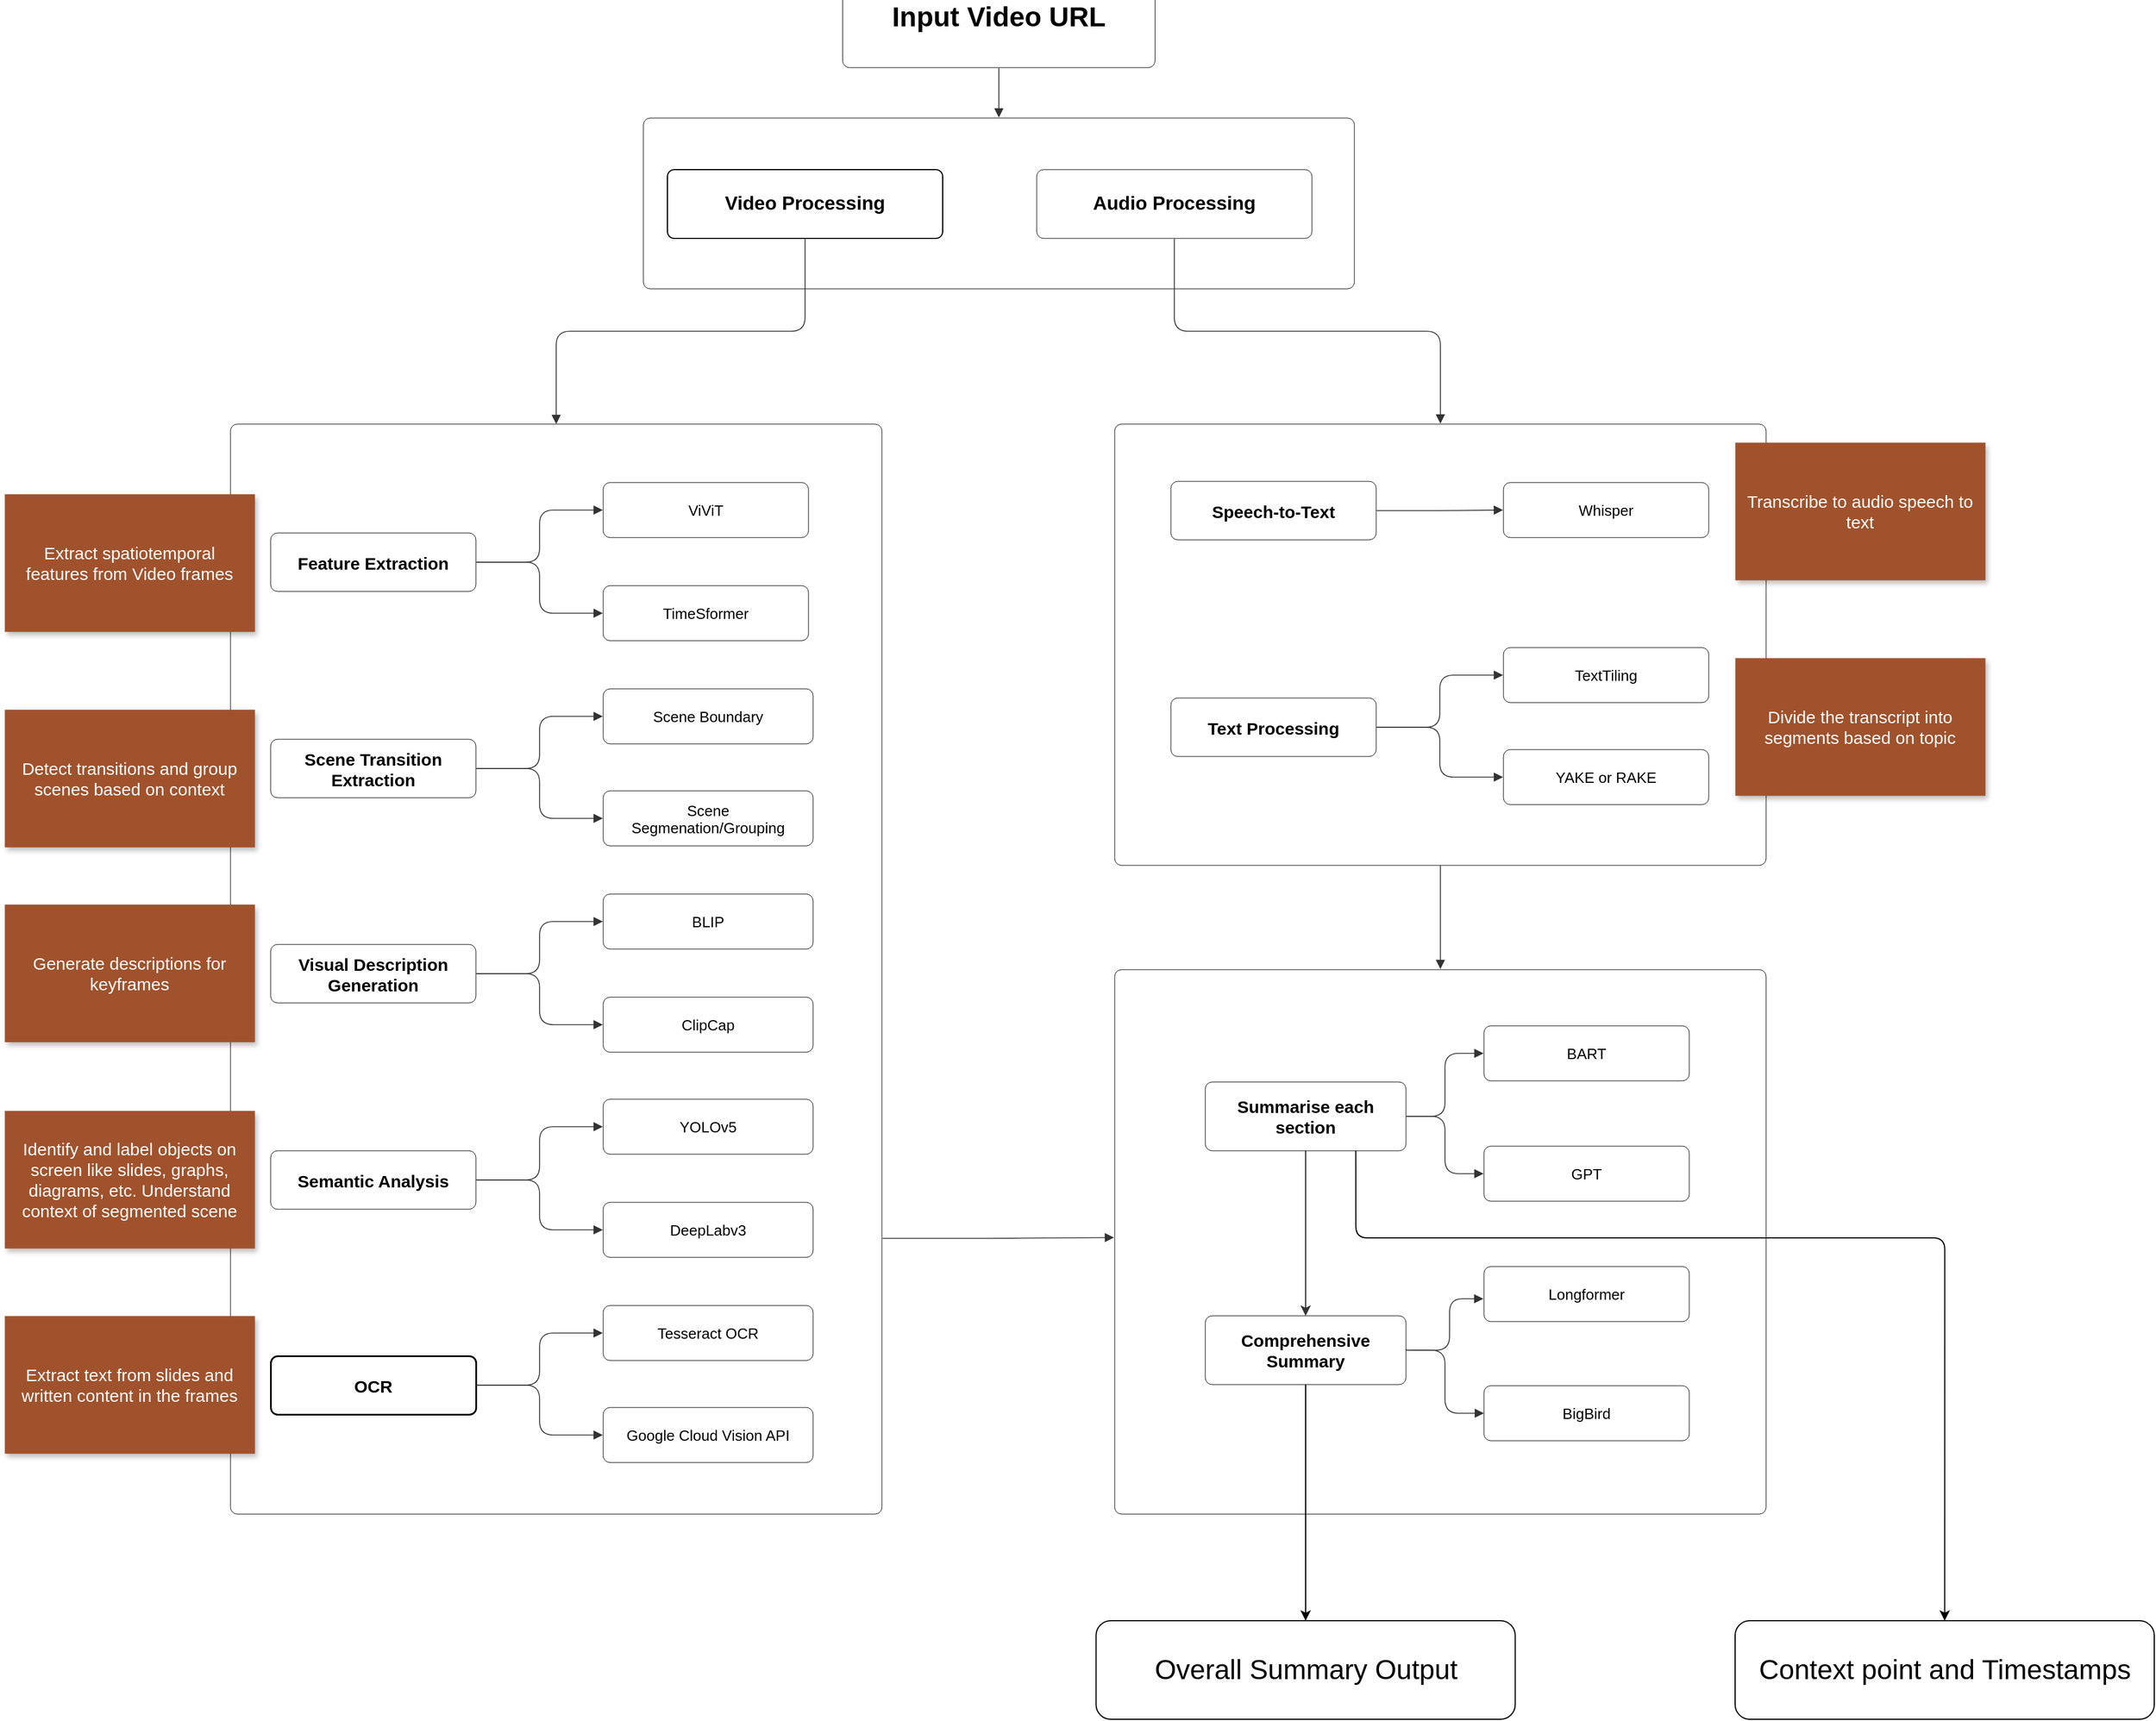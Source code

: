 <mxfile version="24.7.16">
  <diagram name="Page-1" id="b520641d-4fe3-3701-9064-5fc419738815">
    <mxGraphModel dx="2951" dy="3381" grid="1" gridSize="10" guides="1" tooltips="1" connect="1" arrows="1" fold="1" page="1" pageScale="1" pageWidth="2100" pageHeight="1800" background="none" math="0" shadow="0">
      <root>
        <mxCell id="0" />
        <mxCell id="1" parent="0" />
        <mxCell id="lHBmws43RmX4FeEKEsK7-61" value="&lt;font style=&quot;font-size: 24px;&quot;&gt;Input Video URL&lt;/font&gt;" style="html=1;overflow=block;blockSpacing=1;whiteSpace=wrap;fontSize=16.7;fontStyle=1;align=center;spacing=3.8;strokeColor=#000000;rounded=1;absoluteArcSize=1;arcSize=12;fillColor=none;strokeWidth=NaN;lucidId=2M2aBygYLxwU;" parent="1" vertex="1">
          <mxGeometry x="880.8" y="-1690" width="272.39" height="89" as="geometry" />
        </mxCell>
        <mxCell id="lHBmws43RmX4FeEKEsK7-62" value="" style="html=1;overflow=block;blockSpacing=1;whiteSpace=wrap;fontSize=13;align=center;spacing=3.8;strokeColor=#000000;rounded=1;absoluteArcSize=1;arcSize=12;fillColor=none;strokeWidth=NaN;lucidId=WN2alzcBAzDW;" parent="1" vertex="1">
          <mxGeometry x="707" y="-1557" width="620" height="149" as="geometry" />
        </mxCell>
        <mxCell id="lHBmws43RmX4FeEKEsK7-63" value="" style="html=1;jettySize=18;whiteSpace=wrap;fontSize=13;strokeColor=#333333;strokeOpacity=100;strokeWidth=0.8;rounded=1;arcSize=24;edgeStyle=orthogonalEdgeStyle;startArrow=none;endArrow=block;endFill=1;exitX=0.5;exitY=1.006;exitPerimeter=0;entryX=0.5;entryY=-0.003;entryPerimeter=0;lucidId=9N2aXuCiGTHL;" parent="1" source="lHBmws43RmX4FeEKEsK7-61" target="lHBmws43RmX4FeEKEsK7-62" edge="1">
          <mxGeometry width="100" height="100" relative="1" as="geometry">
            <Array as="points" />
          </mxGeometry>
        </mxCell>
        <mxCell id="lHBmws43RmX4FeEKEsK7-64" value="Video Processing" style="html=1;overflow=block;blockSpacing=1;whiteSpace=wrap;fontSize=16.7;fontStyle=1;align=center;spacing=3.8;strokeColor=#000000;rounded=1;absoluteArcSize=1;arcSize=12;fillColor=none;strokeWidth=1;lucidId=pO2aqZgcHyE-;" parent="1" vertex="1">
          <mxGeometry x="728" y="-1512" width="240" height="60" as="geometry" />
        </mxCell>
        <mxCell id="lHBmws43RmX4FeEKEsK7-65" value="Audio Processing" style="html=1;overflow=block;blockSpacing=1;whiteSpace=wrap;fontSize=16.7;fontStyle=1;align=center;spacing=3.8;strokeColor=#000000;rounded=1;absoluteArcSize=1;arcSize=12;fillColor=none;strokeWidth=NaN;lucidId=tO2a3v7LNHiK;" parent="1" vertex="1">
          <mxGeometry x="1050" y="-1512" width="240" height="60" as="geometry" />
        </mxCell>
        <mxCell id="lHBmws43RmX4FeEKEsK7-66" value="" style="html=1;overflow=block;blockSpacing=1;whiteSpace=wrap;fontSize=13;align=center;spacing=3.8;strokeColor=#000000;rounded=1;absoluteArcSize=1;arcSize=12;fillColor=none;strokeWidth=NaN;lucidId=sR2aE20I_uiT;" parent="1" vertex="1">
          <mxGeometry x="347" y="-1290" width="568" height="951" as="geometry" />
        </mxCell>
        <mxCell id="lHBmws43RmX4FeEKEsK7-67" value="" style="html=1;jettySize=18;whiteSpace=wrap;fontSize=13;strokeColor=#333333;strokeOpacity=100;strokeWidth=0.8;rounded=1;arcSize=24;edgeStyle=orthogonalEdgeStyle;startArrow=none;endArrow=block;endFill=1;exitX=0.5;exitY=1.006;exitPerimeter=0;entryX=0.5;entryY=0;entryPerimeter=0;lucidId=VR2ahcO9vY48;" parent="1" source="lHBmws43RmX4FeEKEsK7-64" target="lHBmws43RmX4FeEKEsK7-66" edge="1">
          <mxGeometry width="100" height="100" relative="1" as="geometry">
            <Array as="points" />
          </mxGeometry>
        </mxCell>
        <mxCell id="lHBmws43RmX4FeEKEsK7-68" value="&lt;font&gt;Feature Extraction&lt;/font&gt;" style="html=1;overflow=block;blockSpacing=1;whiteSpace=wrap;fontSize=15;fontStyle=1;align=center;spacing=3.8;strokeColor=#000000;rounded=1;absoluteArcSize=1;arcSize=12;fillColor=none;strokeWidth=NaN;lucidId=kS2a.I0Gfqvz;fontColor=#000000;" parent="1" vertex="1">
          <mxGeometry x="382" y="-1195" width="179" height="51" as="geometry" />
        </mxCell>
        <mxCell id="lHBmws43RmX4FeEKEsK7-69" value="&lt;font&gt;ViViT&lt;/font&gt;" style="html=1;overflow=block;blockSpacing=1;whiteSpace=wrap;fontSize=13;align=center;spacing=9;strokeColor=#000000;rounded=1;absoluteArcSize=1;arcSize=12;fillColor=none;strokeWidth=NaN;lucidId=jU2aZs8KV6K8;fontColor=#000000;" parent="1" vertex="1">
          <mxGeometry x="672" y="-1239" width="179" height="48" as="geometry" />
        </mxCell>
        <mxCell id="lHBmws43RmX4FeEKEsK7-70" value="&lt;font&gt;TimeSformer&lt;/font&gt;" style="html=1;overflow=block;blockSpacing=1;whiteSpace=wrap;fontSize=13;align=center;spacing=9;strokeColor=#000000;rounded=1;absoluteArcSize=1;arcSize=12;fillColor=none;strokeWidth=NaN;lucidId=wU2aGN~_V8jF;fontColor=#000000;" parent="1" vertex="1">
          <mxGeometry x="672" y="-1149" width="179" height="48" as="geometry" />
        </mxCell>
        <mxCell id="lHBmws43RmX4FeEKEsK7-71" value="" style="html=1;jettySize=18;whiteSpace=wrap;fontSize=13;strokeColor=#333333;strokeOpacity=100;strokeWidth=0.8;rounded=1;arcSize=24;edgeStyle=orthogonalEdgeStyle;startArrow=none;endArrow=block;endFill=1;exitX=1.002;exitY=0.5;exitPerimeter=0;entryX=-0.002;entryY=0.5;entryPerimeter=0;lucidId=WU2aK29rMJ15;" parent="1" source="lHBmws43RmX4FeEKEsK7-68" target="lHBmws43RmX4FeEKEsK7-69" edge="1">
          <mxGeometry width="100" height="100" relative="1" as="geometry">
            <Array as="points" />
          </mxGeometry>
        </mxCell>
        <mxCell id="lHBmws43RmX4FeEKEsK7-72" value="" style="html=1;jettySize=18;whiteSpace=wrap;fontSize=13;strokeColor=#333333;strokeOpacity=100;strokeWidth=0.8;rounded=1;arcSize=24;edgeStyle=orthogonalEdgeStyle;startArrow=none;endArrow=block;endFill=1;exitX=1.002;exitY=0.5;exitPerimeter=0;entryX=-0.002;entryY=0.5;entryPerimeter=0;lucidId=3U2aQPRI.9GB;" parent="1" source="lHBmws43RmX4FeEKEsK7-68" target="lHBmws43RmX4FeEKEsK7-70" edge="1">
          <mxGeometry width="100" height="100" relative="1" as="geometry">
            <Array as="points" />
          </mxGeometry>
        </mxCell>
        <mxCell id="lHBmws43RmX4FeEKEsK7-73" value="&lt;font&gt;Scene Transition Extraction&lt;/font&gt;" style="html=1;overflow=block;blockSpacing=1;whiteSpace=wrap;fontSize=15;fontStyle=1;align=center;spacing=3.8;strokeColor=#000000;rounded=1;absoluteArcSize=1;arcSize=12;fillColor=none;strokeWidth=NaN;lucidId=BV2aRDwVgUjq;fontColor=#000000;" parent="1" vertex="1">
          <mxGeometry x="382" y="-1015" width="179" height="51" as="geometry" />
        </mxCell>
        <mxCell id="lHBmws43RmX4FeEKEsK7-74" value="&lt;font&gt;Scene Boundary&lt;/font&gt;" style="html=1;overflow=block;blockSpacing=1;whiteSpace=wrap;fontSize=13;align=center;spacing=9;strokeColor=#000000;rounded=1;absoluteArcSize=1;arcSize=12;fillColor=none;strokeWidth=NaN;lucidId=BV2aIb8Cdu6E;fontColor=#000000;" parent="1" vertex="1">
          <mxGeometry x="672" y="-1059" width="183" height="48" as="geometry" />
        </mxCell>
        <mxCell id="lHBmws43RmX4FeEKEsK7-75" value="&lt;font&gt;Scene Segmenation/Grouping&lt;/font&gt;" style="html=1;overflow=block;blockSpacing=1;whiteSpace=wrap;fontSize=13;align=center;spacing=9;strokeColor=#000000;rounded=1;absoluteArcSize=1;arcSize=12;fillColor=none;strokeWidth=NaN;lucidId=BV2a.MTSh2SR;fontColor=#000000;" parent="1" vertex="1">
          <mxGeometry x="672" y="-970" width="183" height="48" as="geometry" />
        </mxCell>
        <mxCell id="lHBmws43RmX4FeEKEsK7-76" value="" style="html=1;jettySize=18;whiteSpace=wrap;fontSize=13;strokeColor=#333333;strokeOpacity=100;strokeWidth=0.8;rounded=1;arcSize=24;edgeStyle=orthogonalEdgeStyle;startArrow=none;endArrow=block;endFill=1;exitX=1.002;exitY=0.5;exitPerimeter=0;entryX=-0.002;entryY=0.5;entryPerimeter=0;lucidId=BV2awWoPCDC0;" parent="1" source="lHBmws43RmX4FeEKEsK7-73" target="lHBmws43RmX4FeEKEsK7-74" edge="1">
          <mxGeometry width="100" height="100" relative="1" as="geometry">
            <Array as="points" />
          </mxGeometry>
        </mxCell>
        <mxCell id="lHBmws43RmX4FeEKEsK7-77" value="" style="html=1;jettySize=18;whiteSpace=wrap;fontSize=13;strokeColor=#333333;strokeOpacity=100;strokeWidth=0.8;rounded=1;arcSize=24;edgeStyle=orthogonalEdgeStyle;startArrow=none;endArrow=block;endFill=1;exitX=1.002;exitY=0.5;exitPerimeter=0;entryX=-0.002;entryY=0.5;entryPerimeter=0;lucidId=BV2afDwxD7yK;" parent="1" source="lHBmws43RmX4FeEKEsK7-73" target="lHBmws43RmX4FeEKEsK7-75" edge="1">
          <mxGeometry width="100" height="100" relative="1" as="geometry">
            <Array as="points" />
          </mxGeometry>
        </mxCell>
        <mxCell id="lHBmws43RmX4FeEKEsK7-78" value="&lt;font&gt;Visual Description Generation&lt;/font&gt;" style="html=1;overflow=block;blockSpacing=1;whiteSpace=wrap;fontSize=15;fontStyle=1;align=center;spacing=3.8;strokeColor=#000000;rounded=1;absoluteArcSize=1;arcSize=12;fillColor=none;strokeWidth=NaN;lucidId=gX2aLhOO5Nia;fontColor=#000000;" parent="1" vertex="1">
          <mxGeometry x="382" y="-836" width="179" height="51" as="geometry" />
        </mxCell>
        <mxCell id="lHBmws43RmX4FeEKEsK7-79" value="&lt;font&gt;BLIP&lt;/font&gt;" style="html=1;overflow=block;blockSpacing=1;whiteSpace=wrap;fontSize=13;align=center;spacing=9;strokeColor=#000000;rounded=1;absoluteArcSize=1;arcSize=12;fillColor=none;strokeWidth=NaN;lucidId=gX2aVbTO68O-;fontColor=#000000;" parent="1" vertex="1">
          <mxGeometry x="672" y="-880" width="183" height="48" as="geometry" />
        </mxCell>
        <mxCell id="lHBmws43RmX4FeEKEsK7-80" value="&lt;font&gt;ClipCap&lt;/font&gt;" style="html=1;overflow=block;blockSpacing=1;whiteSpace=wrap;fontSize=13;align=center;spacing=9;strokeColor=#000000;rounded=1;absoluteArcSize=1;arcSize=12;fillColor=none;strokeWidth=NaN;lucidId=gX2a3ZTNBRUn;fontColor=#000000;" parent="1" vertex="1">
          <mxGeometry x="672" y="-790" width="183" height="48" as="geometry" />
        </mxCell>
        <mxCell id="lHBmws43RmX4FeEKEsK7-81" value="" style="html=1;jettySize=18;whiteSpace=wrap;fontSize=13;strokeColor=#333333;strokeOpacity=100;strokeWidth=0.8;rounded=1;arcSize=24;edgeStyle=orthogonalEdgeStyle;startArrow=none;endArrow=block;endFill=1;exitX=1.002;exitY=0.5;exitPerimeter=0;entryX=-0.002;entryY=0.5;entryPerimeter=0;lucidId=gX2aOApjKbWb;" parent="1" source="lHBmws43RmX4FeEKEsK7-78" target="lHBmws43RmX4FeEKEsK7-79" edge="1">
          <mxGeometry width="100" height="100" relative="1" as="geometry">
            <Array as="points" />
          </mxGeometry>
        </mxCell>
        <mxCell id="lHBmws43RmX4FeEKEsK7-82" value="" style="html=1;jettySize=18;whiteSpace=wrap;fontSize=13;strokeColor=#333333;strokeOpacity=100;strokeWidth=0.8;rounded=1;arcSize=24;edgeStyle=orthogonalEdgeStyle;startArrow=none;endArrow=block;endFill=1;exitX=1.002;exitY=0.5;exitPerimeter=0;entryX=-0.002;entryY=0.5;entryPerimeter=0;lucidId=gX2adRauK0QL;" parent="1" source="lHBmws43RmX4FeEKEsK7-78" target="lHBmws43RmX4FeEKEsK7-80" edge="1">
          <mxGeometry width="100" height="100" relative="1" as="geometry">
            <Array as="points" />
          </mxGeometry>
        </mxCell>
        <mxCell id="lHBmws43RmX4FeEKEsK7-83" value="&lt;font&gt;Semantic Analysis&lt;/font&gt;" style="html=1;overflow=block;blockSpacing=1;whiteSpace=wrap;fontSize=15;fontStyle=1;align=center;spacing=3.8;strokeColor=#000000;rounded=1;absoluteArcSize=1;arcSize=12;fillColor=none;strokeWidth=NaN;lucidId=BY2aQjPRNHUg;fontColor=#000000;" parent="1" vertex="1">
          <mxGeometry x="382" y="-656" width="179" height="51" as="geometry" />
        </mxCell>
        <mxCell id="lHBmws43RmX4FeEKEsK7-84" value="&lt;font&gt;YOLOv5&lt;/font&gt;" style="html=1;overflow=block;blockSpacing=1;whiteSpace=wrap;fontSize=13;align=center;spacing=9;strokeColor=#000000;rounded=1;absoluteArcSize=1;arcSize=12;fillColor=none;strokeWidth=NaN;lucidId=BY2aXlSb_SFa;fontColor=#000000;" parent="1" vertex="1">
          <mxGeometry x="672" y="-701" width="183" height="48" as="geometry" />
        </mxCell>
        <mxCell id="lHBmws43RmX4FeEKEsK7-85" value="&lt;font&gt;DeepLabv3&lt;/font&gt;" style="html=1;overflow=block;blockSpacing=1;whiteSpace=wrap;fontSize=13;align=center;spacing=9;strokeColor=#000000;rounded=1;absoluteArcSize=1;arcSize=12;fillColor=none;strokeWidth=NaN;lucidId=BY2a-ig8.QtH;fontColor=#000000;" parent="1" vertex="1">
          <mxGeometry x="672" y="-611" width="183" height="48" as="geometry" />
        </mxCell>
        <mxCell id="lHBmws43RmX4FeEKEsK7-86" value="" style="html=1;jettySize=18;whiteSpace=wrap;fontSize=13;strokeColor=#333333;strokeOpacity=100;strokeWidth=0.8;rounded=1;arcSize=24;edgeStyle=orthogonalEdgeStyle;startArrow=none;endArrow=block;endFill=1;exitX=1.002;exitY=0.5;exitPerimeter=0;entryX=-0.002;entryY=0.5;entryPerimeter=0;lucidId=BY2ayGzf46wp;" parent="1" source="lHBmws43RmX4FeEKEsK7-83" target="lHBmws43RmX4FeEKEsK7-84" edge="1">
          <mxGeometry width="100" height="100" relative="1" as="geometry">
            <Array as="points" />
          </mxGeometry>
        </mxCell>
        <mxCell id="lHBmws43RmX4FeEKEsK7-87" value="" style="html=1;jettySize=18;whiteSpace=wrap;fontSize=13;strokeColor=#333333;strokeOpacity=100;strokeWidth=0.8;rounded=1;arcSize=24;edgeStyle=orthogonalEdgeStyle;startArrow=none;endArrow=block;endFill=1;exitX=1.002;exitY=0.5;exitPerimeter=0;entryX=-0.002;entryY=0.5;entryPerimeter=0;lucidId=BY2ar7qTe3MM;" parent="1" source="lHBmws43RmX4FeEKEsK7-83" target="lHBmws43RmX4FeEKEsK7-85" edge="1">
          <mxGeometry width="100" height="100" relative="1" as="geometry">
            <Array as="points" />
          </mxGeometry>
        </mxCell>
        <mxCell id="lHBmws43RmX4FeEKEsK7-88" value="&lt;font&gt;OCR&lt;/font&gt;" style="html=1;overflow=block;blockSpacing=1;whiteSpace=wrap;fontSize=15;fontStyle=1;align=center;spacing=3.8;strokeColor=#000000;rounded=1;absoluteArcSize=1;arcSize=12;fillColor=none;strokeWidth=1.5;lucidId=GY2aGWQ4X2uU;fontColor=#000000;" parent="1" vertex="1">
          <mxGeometry x="382" y="-477" width="179" height="51" as="geometry" />
        </mxCell>
        <mxCell id="lHBmws43RmX4FeEKEsK7-89" value="&lt;font&gt;Tesseract OCR&lt;/font&gt;" style="html=1;overflow=block;blockSpacing=1;whiteSpace=wrap;fontSize=13;align=center;spacing=9;strokeColor=#000000;rounded=1;absoluteArcSize=1;arcSize=12;fillColor=none;strokeWidth=NaN;lucidId=GY2aDwDfdMqG;fontColor=#000000;" parent="1" vertex="1">
          <mxGeometry x="672" y="-521" width="183" height="48" as="geometry" />
        </mxCell>
        <mxCell id="lHBmws43RmX4FeEKEsK7-90" value="&lt;font&gt;Google Cloud Vision API&lt;/font&gt;" style="html=1;overflow=block;blockSpacing=1;whiteSpace=wrap;fontSize=13;align=center;spacing=9;strokeColor=#000000;rounded=1;absoluteArcSize=1;arcSize=12;fillColor=none;strokeWidth=NaN;lucidId=GY2a-sG8Vq1r;fontColor=#000000;" parent="1" vertex="1">
          <mxGeometry x="672" y="-432" width="183" height="48" as="geometry" />
        </mxCell>
        <mxCell id="lHBmws43RmX4FeEKEsK7-91" value="" style="html=1;jettySize=18;whiteSpace=wrap;fontSize=13;strokeColor=#333333;strokeOpacity=100;strokeWidth=0.8;rounded=1;arcSize=24;edgeStyle=orthogonalEdgeStyle;startArrow=none;endArrow=block;endFill=1;exitX=1.002;exitY=0.5;exitPerimeter=0;entryX=-0.002;entryY=0.5;entryPerimeter=0;lucidId=GY2aOBF66_Iy;" parent="1" source="lHBmws43RmX4FeEKEsK7-88" target="lHBmws43RmX4FeEKEsK7-89" edge="1">
          <mxGeometry width="100" height="100" relative="1" as="geometry">
            <Array as="points" />
          </mxGeometry>
        </mxCell>
        <mxCell id="lHBmws43RmX4FeEKEsK7-92" value="" style="html=1;jettySize=18;whiteSpace=wrap;fontSize=13;strokeColor=#333333;strokeOpacity=100;strokeWidth=0.8;rounded=1;arcSize=24;edgeStyle=orthogonalEdgeStyle;startArrow=none;endArrow=block;endFill=1;exitX=1.002;exitY=0.5;exitPerimeter=0;entryX=-0.002;entryY=0.5;entryPerimeter=0;lucidId=GY2a4SX-Dj0b;" parent="1" source="lHBmws43RmX4FeEKEsK7-88" target="lHBmws43RmX4FeEKEsK7-90" edge="1">
          <mxGeometry width="100" height="100" relative="1" as="geometry">
            <Array as="points" />
          </mxGeometry>
        </mxCell>
        <mxCell id="lHBmws43RmX4FeEKEsK7-93" value="Extract spatiotemporal features from Video frames" style="html=1;overflow=block;blockSpacing=1;whiteSpace=wrap;shadow=1;fontSize=15;spacing=9;strokeOpacity=100;fillColor=#a0522d;strokeWidth=0;lucidId=1Z2a14QqZF-f;strokeColor=#6D1F00;fontColor=#ffffff;" parent="1" vertex="1">
          <mxGeometry x="150" y="-1229" width="218" height="120" as="geometry" />
        </mxCell>
        <mxCell id="lHBmws43RmX4FeEKEsK7-94" value="Detect transitions and group scenes based on context" style="html=1;overflow=block;blockSpacing=1;whiteSpace=wrap;shadow=1;fontSize=15;spacing=9;strokeOpacity=100;fillColor=#a0522d;strokeWidth=0;lucidId=D02a7hIy6Gqz;strokeColor=#6D1F00;fontColor=#ffffff;" parent="1" vertex="1">
          <mxGeometry x="150" y="-1041" width="218" height="120" as="geometry" />
        </mxCell>
        <mxCell id="lHBmws43RmX4FeEKEsK7-95" value="Generate descriptions for keyframes" style="html=1;overflow=block;blockSpacing=1;whiteSpace=wrap;shadow=1;fontSize=15;spacing=9;strokeOpacity=100;fillColor=#a0522d;strokeWidth=0;lucidId=102a1vo172qQ;strokeColor=#6D1F00;fontColor=#ffffff;" parent="1" vertex="1">
          <mxGeometry x="150" y="-871" width="218" height="120" as="geometry" />
        </mxCell>
        <mxCell id="lHBmws43RmX4FeEKEsK7-96" value="Identify and label objects on screen like slides, graphs, diagrams, etc. Understand context of segmented scene" style="html=1;overflow=block;blockSpacing=1;whiteSpace=wrap;shadow=1;fontSize=15;spacing=9;strokeOpacity=100;fillColor=#a0522d;strokeWidth=0;lucidId=m12aLDRKMeQW;strokeColor=#6D1F00;fontColor=#ffffff;" parent="1" vertex="1">
          <mxGeometry x="150" y="-691" width="218" height="120" as="geometry" />
        </mxCell>
        <mxCell id="lHBmws43RmX4FeEKEsK7-97" value="Extract text from slides and written content in the frames" style="html=1;overflow=block;blockSpacing=1;whiteSpace=wrap;shadow=1;fontSize=15;spacing=9;strokeOpacity=100;fillColor=#a0522d;strokeWidth=0;lucidId=c22afkb2c1bb;strokeColor=#6D1F00;fontColor=#ffffff;" parent="1" vertex="1">
          <mxGeometry x="150" y="-512" width="218" height="120" as="geometry" />
        </mxCell>
        <mxCell id="lHBmws43RmX4FeEKEsK7-98" value="" style="html=1;overflow=block;blockSpacing=1;whiteSpace=wrap;fontSize=13;align=center;spacing=3.8;strokeColor=#000000;rounded=1;absoluteArcSize=1;arcSize=12;fillColor=none;strokeWidth=NaN;lucidId=022apKJz4DQW;" parent="1" vertex="1">
          <mxGeometry x="1118" y="-1290" width="568" height="385" as="geometry" />
        </mxCell>
        <mxCell id="lHBmws43RmX4FeEKEsK7-99" value="" style="html=1;jettySize=18;whiteSpace=wrap;fontSize=13;strokeColor=#333333;strokeOpacity=100;strokeWidth=0.8;rounded=1;arcSize=24;edgeStyle=orthogonalEdgeStyle;startArrow=none;endArrow=block;endFill=1;exitX=0.5;exitY=1.006;exitPerimeter=0;entryX=0.5;entryY=-0.001;entryPerimeter=0;lucidId=L32a1ASF_Svc;" parent="1" source="lHBmws43RmX4FeEKEsK7-65" target="lHBmws43RmX4FeEKEsK7-98" edge="1">
          <mxGeometry width="100" height="100" relative="1" as="geometry">
            <Array as="points" />
          </mxGeometry>
        </mxCell>
        <mxCell id="lHBmws43RmX4FeEKEsK7-100" value="&lt;font&gt;Speech-to-Text&lt;/font&gt;" style="html=1;overflow=block;blockSpacing=1;whiteSpace=wrap;fontSize=15;fontStyle=1;align=center;spacing=3.8;strokeColor=#000000;rounded=1;absoluteArcSize=1;arcSize=12;fillColor=none;strokeWidth=NaN;lucidId=732aFYkTXF4W;fontColor=#000000;" parent="1" vertex="1">
          <mxGeometry x="1167" y="-1240" width="179" height="51" as="geometry" />
        </mxCell>
        <mxCell id="lHBmws43RmX4FeEKEsK7-101" value="&lt;font&gt;Whisper&lt;/font&gt;" style="html=1;overflow=block;blockSpacing=1;whiteSpace=wrap;fontSize=13;align=center;spacing=9;strokeColor=#000000;rounded=1;absoluteArcSize=1;arcSize=12;fillColor=none;strokeWidth=NaN;lucidId=732aEsPQRO9Z;fontColor=#000000;" parent="1" vertex="1">
          <mxGeometry x="1457" y="-1239" width="179" height="48" as="geometry" />
        </mxCell>
        <mxCell id="lHBmws43RmX4FeEKEsK7-102" value="" style="html=1;jettySize=18;whiteSpace=wrap;fontSize=13;strokeColor=#333333;strokeOpacity=100;strokeWidth=0.8;rounded=1;arcSize=24;edgeStyle=orthogonalEdgeStyle;startArrow=none;endArrow=block;endFill=1;exitX=1.002;exitY=0.5;exitPerimeter=0;entryX=-0.002;entryY=0.5;entryPerimeter=0;lucidId=732amOGouT4L;" parent="1" source="lHBmws43RmX4FeEKEsK7-100" target="lHBmws43RmX4FeEKEsK7-101" edge="1">
          <mxGeometry width="100" height="100" relative="1" as="geometry">
            <Array as="points" />
          </mxGeometry>
        </mxCell>
        <mxCell id="lHBmws43RmX4FeEKEsK7-103" value="&lt;font&gt;Text Processing&lt;/font&gt;" style="html=1;overflow=block;blockSpacing=1;whiteSpace=wrap;fontSize=15;fontStyle=1;align=center;spacing=3.8;strokeColor=#000000;rounded=1;absoluteArcSize=1;arcSize=12;fillColor=none;strokeWidth=NaN;lucidId=H42a~KhFpQwH;fontColor=#000000;" parent="1" vertex="1">
          <mxGeometry x="1167" y="-1051" width="179" height="51" as="geometry" />
        </mxCell>
        <mxCell id="lHBmws43RmX4FeEKEsK7-104" value="&lt;font&gt;TextTiling&lt;/font&gt;" style="html=1;overflow=block;blockSpacing=1;whiteSpace=wrap;fontSize=13;align=center;spacing=9;strokeColor=#000000;rounded=1;absoluteArcSize=1;arcSize=12;fillColor=none;strokeWidth=NaN;lucidId=H42aZqvPW_wW;fontColor=#000000;" parent="1" vertex="1">
          <mxGeometry x="1457" y="-1095" width="179" height="48" as="geometry" />
        </mxCell>
        <mxCell id="lHBmws43RmX4FeEKEsK7-105" value="&lt;font&gt;YAKE or RAKE&lt;/font&gt;" style="html=1;overflow=block;blockSpacing=1;whiteSpace=wrap;fontSize=13;align=center;spacing=9;strokeColor=#000000;rounded=1;absoluteArcSize=1;arcSize=12;fillColor=none;strokeWidth=NaN;lucidId=H42a3galKvYl;fontColor=#000000;" parent="1" vertex="1">
          <mxGeometry x="1457" y="-1006" width="179" height="48" as="geometry" />
        </mxCell>
        <mxCell id="lHBmws43RmX4FeEKEsK7-106" value="" style="html=1;jettySize=18;whiteSpace=wrap;fontSize=13;strokeColor=#333333;strokeOpacity=100;strokeWidth=0.8;rounded=1;arcSize=24;edgeStyle=orthogonalEdgeStyle;startArrow=none;endArrow=block;endFill=1;exitX=1.002;exitY=0.5;exitPerimeter=0;entryX=-0.002;entryY=0.5;entryPerimeter=0;lucidId=H42aDHJ5lcq7;" parent="1" source="lHBmws43RmX4FeEKEsK7-103" target="lHBmws43RmX4FeEKEsK7-104" edge="1">
          <mxGeometry width="100" height="100" relative="1" as="geometry">
            <Array as="points" />
          </mxGeometry>
        </mxCell>
        <mxCell id="lHBmws43RmX4FeEKEsK7-107" value="" style="html=1;jettySize=18;whiteSpace=wrap;fontSize=13;strokeColor=#333333;strokeOpacity=100;strokeWidth=0.8;rounded=1;arcSize=24;edgeStyle=orthogonalEdgeStyle;startArrow=none;endArrow=block;endFill=1;exitX=1.002;exitY=0.5;exitPerimeter=0;entryX=-0.002;entryY=0.5;entryPerimeter=0;lucidId=H42aRbnAdVX5;" parent="1" source="lHBmws43RmX4FeEKEsK7-103" target="lHBmws43RmX4FeEKEsK7-105" edge="1">
          <mxGeometry width="100" height="100" relative="1" as="geometry">
            <Array as="points" />
          </mxGeometry>
        </mxCell>
        <mxCell id="lHBmws43RmX4FeEKEsK7-108" value="" style="html=1;overflow=block;blockSpacing=1;whiteSpace=wrap;fontSize=13;align=center;spacing=3.8;strokeColor=#000000;rounded=1;absoluteArcSize=1;arcSize=12;fillColor=none;strokeWidth=NaN;lucidId=962aWOZB_6QL;" parent="1" vertex="1">
          <mxGeometry x="1118" y="-814" width="568" height="475" as="geometry" />
        </mxCell>
        <mxCell id="lHBmws43RmX4FeEKEsK7-109" value="" style="html=1;jettySize=18;whiteSpace=wrap;fontSize=13;strokeColor=#333333;strokeOpacity=100;strokeWidth=0.8;rounded=1;arcSize=24;edgeStyle=orthogonalEdgeStyle;startArrow=none;endArrow=block;endFill=1;exitX=0.5;exitY=1.001;exitPerimeter=0;entryX=0.5;entryY=-0.001;entryPerimeter=0;lucidId=n72aBP6Flbzy;" parent="1" source="lHBmws43RmX4FeEKEsK7-98" target="lHBmws43RmX4FeEKEsK7-108" edge="1">
          <mxGeometry width="100" height="100" relative="1" as="geometry">
            <Array as="points" />
          </mxGeometry>
        </mxCell>
        <mxCell id="lHBmws43RmX4FeEKEsK7-127" style="edgeStyle=orthogonalEdgeStyle;rounded=1;orthogonalLoop=1;jettySize=auto;html=1;exitX=0.5;exitY=1;exitDx=0;exitDy=0;entryX=0.5;entryY=0;entryDx=0;entryDy=0;curved=0;strokeColor=#333333;" parent="1" source="lHBmws43RmX4FeEKEsK7-110" target="lHBmws43RmX4FeEKEsK7-111" edge="1">
          <mxGeometry relative="1" as="geometry" />
        </mxCell>
        <mxCell id="lHBmws43RmX4FeEKEsK7-110" value="&lt;font style=&quot;font-size: 15px;&quot;&gt;&lt;b&gt;Summarise each section&lt;/b&gt;&lt;/font&gt;" style="html=1;overflow=block;blockSpacing=1;whiteSpace=wrap;fontSize=13;align=center;spacing=3.8;strokeColor=#000000;rounded=1;absoluteArcSize=1;arcSize=12;fillColor=none;strokeWidth=NaN;lucidId=~72a3JMosgl0;fontColor=#000000;" parent="1" vertex="1">
          <mxGeometry x="1197" y="-716" width="175" height="60" as="geometry" />
        </mxCell>
        <mxCell id="vqNeYT_-qxd_U9HYrCv4-2" style="edgeStyle=orthogonalEdgeStyle;rounded=0;orthogonalLoop=1;jettySize=auto;html=1;exitX=0.5;exitY=1;exitDx=0;exitDy=0;entryX=0.5;entryY=0;entryDx=0;entryDy=0;" parent="1" source="lHBmws43RmX4FeEKEsK7-111" target="vqNeYT_-qxd_U9HYrCv4-4" edge="1">
          <mxGeometry relative="1" as="geometry">
            <mxPoint x="1284.5" y="-276" as="targetPoint" />
          </mxGeometry>
        </mxCell>
        <mxCell id="lHBmws43RmX4FeEKEsK7-111" value="&lt;font style=&quot;font-size: 15px;&quot;&gt;&lt;b&gt;Comprehensive Summary&lt;/b&gt;&lt;/font&gt;" style="html=1;overflow=block;blockSpacing=1;whiteSpace=wrap;fontSize=13;align=center;spacing=3.8;strokeColor=#000000;rounded=1;absoluteArcSize=1;arcSize=12;fillColor=none;strokeWidth=NaN;lucidId=082aZq~P8L~M;fontColor=#000000;" parent="1" vertex="1">
          <mxGeometry x="1197" y="-512" width="175" height="60" as="geometry" />
        </mxCell>
        <mxCell id="lHBmws43RmX4FeEKEsK7-112" value="Transcribe to audio speech to text" style="html=1;overflow=block;blockSpacing=1;whiteSpace=wrap;shadow=1;fontSize=15;spacing=9;strokeOpacity=100;fillColor=#a0522d;strokeWidth=0;lucidId=r52a.xtn.2E-;strokeColor=#6D1F00;fontColor=#ffffff;" parent="1" vertex="1">
          <mxGeometry x="1659" y="-1274" width="218" height="120" as="geometry" />
        </mxCell>
        <mxCell id="lHBmws43RmX4FeEKEsK7-113" value="Divide the transcript into segments based on topic" style="html=1;overflow=block;blockSpacing=1;whiteSpace=wrap;shadow=1;fontSize=15;spacing=9;strokeOpacity=100;fillColor=#a0522d;strokeWidth=0;lucidId=M52ajMbq-sh_;strokeColor=#6D1F00;fontColor=#ffffff;" parent="1" vertex="1">
          <mxGeometry x="1659" y="-1086" width="218" height="120" as="geometry" />
        </mxCell>
        <mxCell id="lHBmws43RmX4FeEKEsK7-114" value="" style="html=1;jettySize=18;whiteSpace=wrap;fontSize=13;strokeColor=#333333;strokeOpacity=100;strokeWidth=0.8;rounded=1;arcSize=24;edgeStyle=orthogonalEdgeStyle;startArrow=none;endArrow=block;endFill=1;exitX=1.001;exitY=0.747;exitPerimeter=0;entryX=-0.001;entryY=0.492;entryPerimeter=0;lucidId=c-2aMROm.Wr~;" parent="1" source="lHBmws43RmX4FeEKEsK7-66" target="lHBmws43RmX4FeEKEsK7-108" edge="1">
          <mxGeometry width="100" height="100" relative="1" as="geometry">
            <Array as="points" />
          </mxGeometry>
        </mxCell>
        <mxCell id="lHBmws43RmX4FeEKEsK7-115" value="&lt;font&gt;BART&lt;/font&gt;" style="html=1;overflow=block;blockSpacing=1;whiteSpace=wrap;fontSize=13;align=center;spacing=9;strokeColor=#000000;rounded=1;absoluteArcSize=1;arcSize=12;fillColor=none;strokeWidth=NaN;lucidId=y-2aM8r~7n.c;fontColor=#000000;" parent="1" vertex="1">
          <mxGeometry x="1440" y="-765" width="179" height="48" as="geometry" />
        </mxCell>
        <mxCell id="lHBmws43RmX4FeEKEsK7-116" value="&lt;font&gt;GPT&lt;/font&gt;" style="html=1;overflow=block;blockSpacing=1;whiteSpace=wrap;fontSize=13;align=center;spacing=9;strokeColor=#000000;rounded=1;absoluteArcSize=1;arcSize=12;fillColor=none;strokeWidth=NaN;lucidId=y-2a4Vp.s4ZW;fontColor=#000000;" parent="1" vertex="1">
          <mxGeometry x="1440" y="-660" width="179" height="48" as="geometry" />
        </mxCell>
        <mxCell id="lHBmws43RmX4FeEKEsK7-117" value="" style="html=1;jettySize=18;whiteSpace=wrap;fontSize=13;strokeColor=#333333;strokeOpacity=100;strokeWidth=0.8;rounded=1;arcSize=24;edgeStyle=orthogonalEdgeStyle;startArrow=none;endArrow=block;endFill=1;exitX=1.002;exitY=0.5;exitPerimeter=0;entryX=-0.002;entryY=0.5;entryPerimeter=0;lucidId=M-2a3xqAD7kl;" parent="1" source="lHBmws43RmX4FeEKEsK7-110" target="lHBmws43RmX4FeEKEsK7-115" edge="1">
          <mxGeometry width="100" height="100" relative="1" as="geometry">
            <Array as="points" />
          </mxGeometry>
        </mxCell>
        <mxCell id="lHBmws43RmX4FeEKEsK7-118" value="" style="html=1;jettySize=18;whiteSpace=wrap;fontSize=13;strokeColor=#333333;strokeOpacity=100;strokeWidth=0.8;rounded=1;arcSize=24;edgeStyle=orthogonalEdgeStyle;startArrow=none;endArrow=block;endFill=1;exitX=1.002;exitY=0.5;exitPerimeter=0;entryX=-0.002;entryY=0.5;entryPerimeter=0;lucidId=P-2a~XCj6JLQ;" parent="1" source="lHBmws43RmX4FeEKEsK7-110" target="lHBmws43RmX4FeEKEsK7-116" edge="1">
          <mxGeometry width="100" height="100" relative="1" as="geometry">
            <Array as="points" />
          </mxGeometry>
        </mxCell>
        <mxCell id="lHBmws43RmX4FeEKEsK7-119" value="&lt;font&gt;Longformer&lt;/font&gt;" style="html=1;overflow=block;blockSpacing=1;whiteSpace=wrap;fontSize=13;align=center;spacing=9;strokeColor=#000000;rounded=1;absoluteArcSize=1;arcSize=12;fillColor=none;strokeWidth=NaN;lucidId=.-2aoLjFQftW;fontColor=#000000;" parent="1" vertex="1">
          <mxGeometry x="1440" y="-555" width="179" height="48" as="geometry" />
        </mxCell>
        <mxCell id="lHBmws43RmX4FeEKEsK7-120" value="&lt;font&gt;BigBird&lt;/font&gt;" style="html=1;overflow=block;blockSpacing=1;whiteSpace=wrap;fontSize=13;align=center;spacing=9;strokeColor=#000000;rounded=1;absoluteArcSize=1;arcSize=12;fillColor=none;strokeWidth=NaN;lucidId=.-2aiefrs4QQ;fontColor=#000000;" parent="1" vertex="1">
          <mxGeometry x="1440" y="-451" width="179" height="48" as="geometry" />
        </mxCell>
        <mxCell id="lHBmws43RmX4FeEKEsK7-123" value="" style="html=1;jettySize=18;whiteSpace=wrap;fontSize=13;strokeColor=#333333;strokeOpacity=100;strokeWidth=0.8;rounded=1;arcSize=24;edgeStyle=orthogonalEdgeStyle;startArrow=none;endArrow=block;endFill=1;exitX=1.002;exitY=0.5;exitPerimeter=0;lucidId=M-2a3xqAD7kl;entryX=-0.003;entryY=0.586;entryDx=0;entryDy=0;entryPerimeter=0;" parent="1" target="lHBmws43RmX4FeEKEsK7-119" edge="1">
          <mxGeometry width="100" height="100" relative="1" as="geometry">
            <Array as="points">
              <mxPoint x="1372" y="-482" />
              <mxPoint x="1410" y="-482" />
              <mxPoint x="1410" y="-527" />
            </Array>
            <mxPoint x="1372" y="-483" as="sourcePoint" />
            <mxPoint x="1420" y="-526" as="targetPoint" />
          </mxGeometry>
        </mxCell>
        <mxCell id="lHBmws43RmX4FeEKEsK7-124" value="" style="html=1;jettySize=18;whiteSpace=wrap;fontSize=13;strokeColor=#333333;strokeOpacity=100;strokeWidth=0.8;rounded=1;arcSize=24;edgeStyle=orthogonalEdgeStyle;startArrow=none;endArrow=block;endFill=1;exitX=1;exitY=0.5;entryX=0;entryY=0.5;lucidId=P-2a~XCj6JLQ;exitDx=0;exitDy=0;entryDx=0;entryDy=0;" parent="1" source="lHBmws43RmX4FeEKEsK7-111" target="lHBmws43RmX4FeEKEsK7-120" edge="1">
          <mxGeometry width="100" height="100" relative="1" as="geometry">
            <Array as="points" />
            <mxPoint x="1380" y="-477" as="sourcePoint" />
            <mxPoint x="1448" y="-427" as="targetPoint" />
          </mxGeometry>
        </mxCell>
        <mxCell id="vqNeYT_-qxd_U9HYrCv4-4" value="&lt;span style=&quot;font-size: 24px;&quot;&gt;Overall Summary Output&lt;/span&gt;" style="rounded=1;whiteSpace=wrap;html=1;fillColor=none;" parent="1" vertex="1">
          <mxGeometry x="1101.75" y="-246" width="365.5" height="86" as="geometry" />
        </mxCell>
        <mxCell id="vqNeYT_-qxd_U9HYrCv4-5" value="&lt;span style=&quot;font-size: 24px;&quot;&gt;Context point and Timestamps&lt;/span&gt;" style="rounded=1;whiteSpace=wrap;html=1;fillColor=none;" parent="1" vertex="1">
          <mxGeometry x="1659" y="-246" width="365.5" height="86" as="geometry" />
        </mxCell>
        <mxCell id="vqNeYT_-qxd_U9HYrCv4-6" value="" style="endArrow=classic;html=1;rounded=1;exitX=0.75;exitY=1;exitDx=0;exitDy=0;entryX=0.5;entryY=0;entryDx=0;entryDy=0;edgeStyle=orthogonalEdgeStyle;elbow=vertical;" parent="1" source="lHBmws43RmX4FeEKEsK7-110" target="vqNeYT_-qxd_U9HYrCv4-5" edge="1">
          <mxGeometry width="50" height="50" relative="1" as="geometry">
            <mxPoint x="1330" y="-516" as="sourcePoint" />
            <mxPoint x="1380" y="-566" as="targetPoint" />
            <Array as="points">
              <mxPoint x="1328" y="-580" />
              <mxPoint x="1842" y="-580" />
            </Array>
          </mxGeometry>
        </mxCell>
      </root>
    </mxGraphModel>
  </diagram>
</mxfile>
